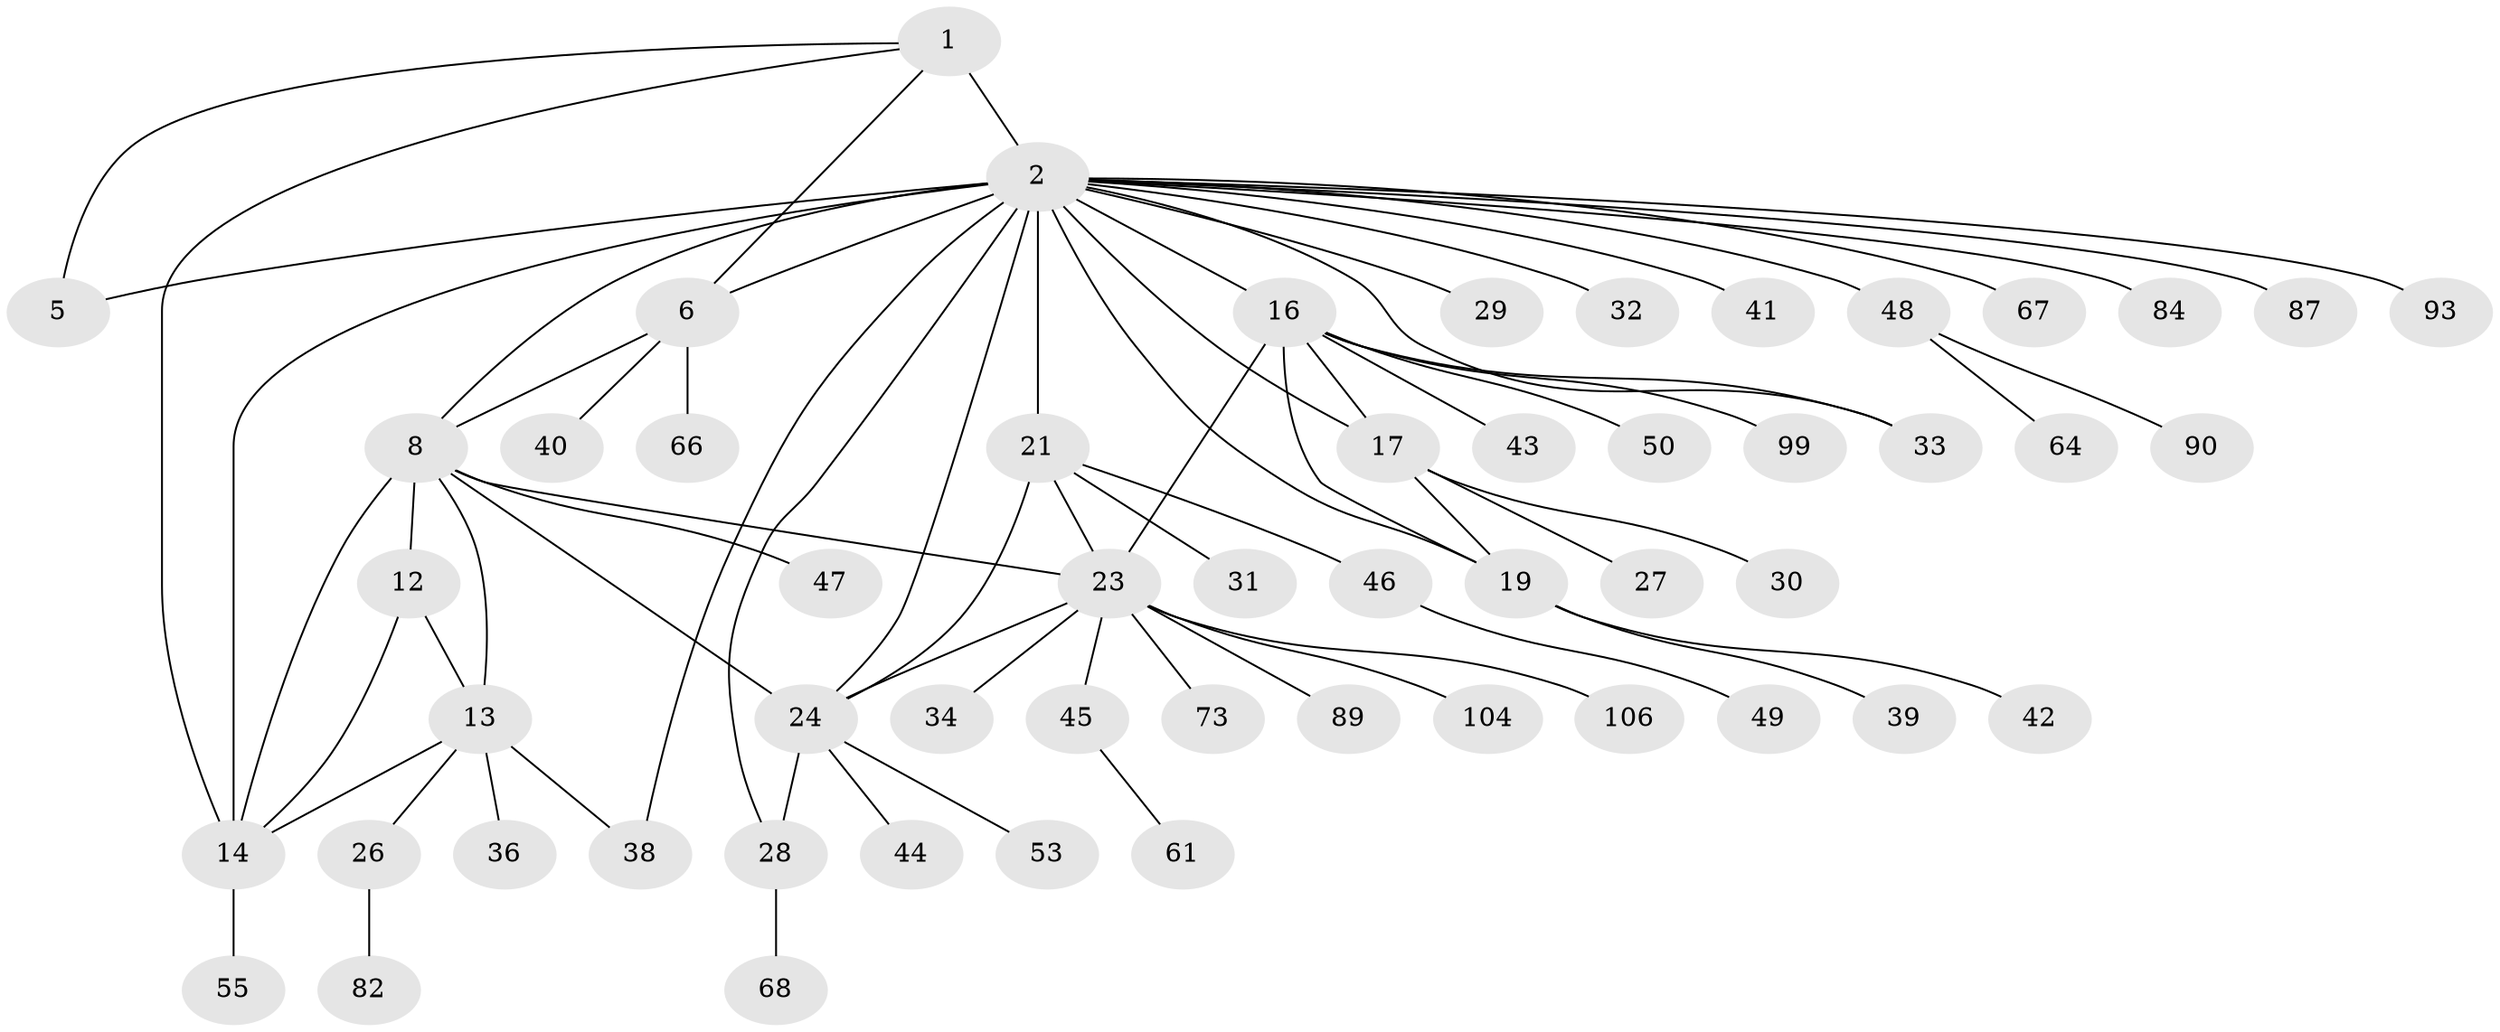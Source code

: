 // original degree distribution, {6: 0.05555555555555555, 7: 0.018518518518518517, 11: 0.009259259259259259, 8: 0.027777777777777776, 4: 0.046296296296296294, 10: 0.037037037037037035, 9: 0.018518518518518517, 5: 0.009259259259259259, 13: 0.018518518518518517, 2: 0.16666666666666666, 1: 0.5740740740740741, 3: 0.018518518518518517}
// Generated by graph-tools (version 1.1) at 2025/15/03/09/25 04:15:59]
// undirected, 54 vertices, 72 edges
graph export_dot {
graph [start="1"]
  node [color=gray90,style=filled];
  1;
  2 [super="+58+4+3"];
  5;
  6 [super="+7+10"];
  8 [super="+54+11+92+97"];
  12;
  13 [super="+35+107"];
  14 [super="+15+75"];
  16;
  17 [super="+18+57"];
  19;
  21 [super="+51+101+22"];
  23 [super="+25"];
  24 [super="+37+83+98"];
  26;
  27;
  28;
  29;
  30;
  31 [super="+52"];
  32;
  33;
  34;
  36;
  38;
  39;
  40;
  41;
  42 [super="+100+69+95"];
  43 [super="+72"];
  44;
  45;
  46;
  47;
  48;
  49;
  50;
  53;
  55;
  61;
  64;
  66;
  67 [super="+102"];
  68;
  73;
  82;
  84;
  87;
  89;
  90;
  93;
  99;
  104;
  106;
  1 -- 2 [weight=3];
  1 -- 5;
  1 -- 14;
  1 -- 6;
  2 -- 5 [weight=3];
  2 -- 67;
  2 -- 93;
  2 -- 84;
  2 -- 6 [weight=3];
  2 -- 8;
  2 -- 16 [weight=2];
  2 -- 17 [weight=2];
  2 -- 19;
  2 -- 21;
  2 -- 87;
  2 -- 28;
  2 -- 29;
  2 -- 33;
  2 -- 38;
  2 -- 41;
  2 -- 32;
  2 -- 48;
  2 -- 24;
  2 -- 14;
  6 -- 8 [weight=3];
  6 -- 66;
  6 -- 40;
  8 -- 24 [weight=2];
  8 -- 47;
  8 -- 23;
  8 -- 12;
  8 -- 13;
  8 -- 14 [weight=2];
  12 -- 13;
  12 -- 14 [weight=2];
  13 -- 14 [weight=2];
  13 -- 26;
  13 -- 36;
  13 -- 38;
  14 -- 55;
  16 -- 17 [weight=2];
  16 -- 19;
  16 -- 33;
  16 -- 43;
  16 -- 50;
  16 -- 99;
  16 -- 23;
  17 -- 19 [weight=2];
  17 -- 27;
  17 -- 30;
  19 -- 39;
  19 -- 42;
  21 -- 23 [weight=4];
  21 -- 24 [weight=2];
  21 -- 46;
  21 -- 31;
  23 -- 24 [weight=2];
  23 -- 34;
  23 -- 104;
  23 -- 73;
  23 -- 106;
  23 -- 45;
  23 -- 89;
  24 -- 28;
  24 -- 44;
  24 -- 53;
  26 -- 82;
  28 -- 68;
  45 -- 61;
  46 -- 49;
  48 -- 64;
  48 -- 90;
}
